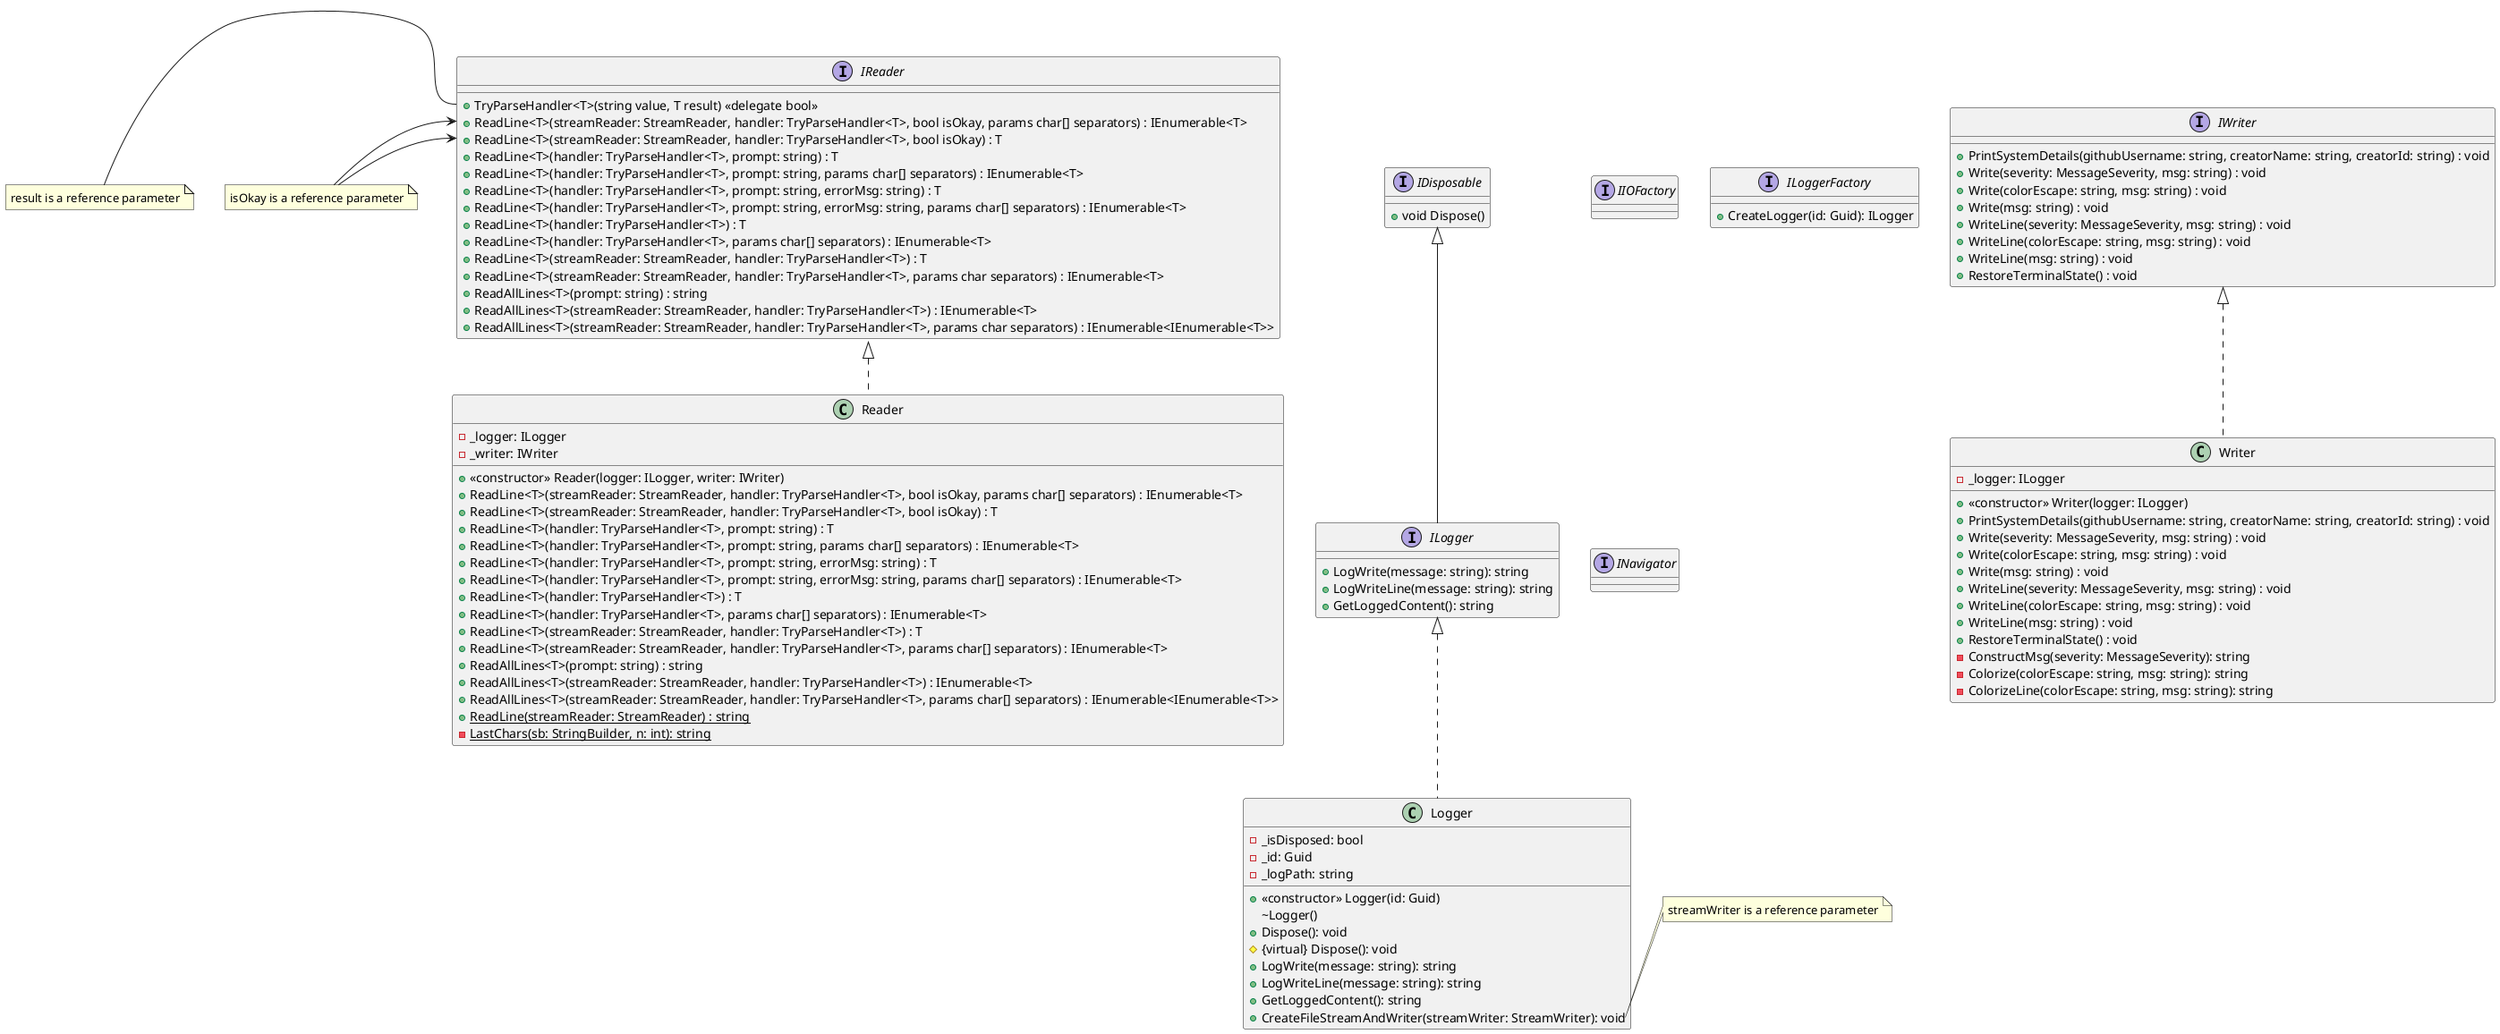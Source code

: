 @startuml IO

note "isOkay is a reference parameter" as BoolRefNote
note "result is a reference parameter" as TRefNote

interface IReader{
    +TryParseHandler<T>(string value, T result) <<delegate bool>>
    + ReadLine<T>(streamReader: StreamReader, handler: TryParseHandler<T>, bool isOkay, params char&#91;&#93; separators) : IEnumerable<T> 
    + ReadLine<T>(streamReader: StreamReader, handler: TryParseHandler<T>, bool isOkay) : T
    + ReadLine<T>(handler: TryParseHandler<T>, prompt: string) : T
    + ReadLine<T>(handler: TryParseHandler<T>, prompt: string, params char[] separators) : IEnumerable<T>
    + ReadLine<T>(handler: TryParseHandler<T>, prompt: string, errorMsg: string) : T
    + ReadLine<T>(handler: TryParseHandler<T>, prompt: string, errorMsg: string, params char[] separators) : IEnumerable<T>
    + ReadLine<T>(handler: TryParseHandler<T>) : T 
    + ReadLine<T>(handler: TryParseHandler<T>, params char[] separators) : IEnumerable<T> 
    + ReadLine<T>(streamReader: StreamReader, handler: TryParseHandler<T>) : T
    + ReadLine<T>(streamReader: StreamReader, handler: TryParseHandler<T>, params char separators) : IEnumerable<T>
    + ReadAllLines<T>(prompt: string) : string
    + ReadAllLines<T>(streamReader: StreamReader, handler: TryParseHandler<T>) : IEnumerable<T>
    + ReadAllLines<T>(streamReader: StreamReader, handler: TryParseHandler<T>, params char separators) : IEnumerable<IEnumerable<T>>
}
TRefNote <- "IReader::TryParseHandler<T>(string value, T result)"

BoolRefNote -> "IReader::ReadLine<T>(streamReader: StreamReader, handler: TryParseHandler<T>, bool isOkay, params char&#91;&#93; separators)"
BoolRefNote -> "IReader::ReadLine<T>(streamReader: StreamReader, handler: TryParseHandler<T>, bool isOkay)"
class Reader implements IReader{
    - _logger: ILogger
    - _writer: IWriter
    + <<constructor>> Reader(logger: ILogger, writer: IWriter)
    + ReadLine<T>(streamReader: StreamReader, handler: TryParseHandler<T>, bool isOkay, params char[] separators) : IEnumerable<T> 
    + ReadLine<T>(streamReader: StreamReader, handler: TryParseHandler<T>, bool isOkay) : T
    + ReadLine<T>(handler: TryParseHandler<T>, prompt: string) : T
    + ReadLine<T>(handler: TryParseHandler<T>, prompt: string, params char[] separators) : IEnumerable<T>
    + ReadLine<T>(handler: TryParseHandler<T>, prompt: string, errorMsg: string) : T
    + ReadLine<T>(handler: TryParseHandler<T>, prompt: string, errorMsg: string, params char[] separators) : IEnumerable<T>
    + ReadLine<T>(handler: TryParseHandler<T>) : T 
    + ReadLine<T>(handler: TryParseHandler<T>, params char[] separators) : IEnumerable<T> 
    + ReadLine<T>(streamReader: StreamReader, handler: TryParseHandler<T>) : T
    + ReadLine<T>(streamReader: StreamReader, handler: TryParseHandler<T>, params char[] separators) : IEnumerable<T>
    + ReadAllLines<T>(prompt: string) : string
    + ReadAllLines<T>(streamReader: StreamReader, handler: TryParseHandler<T>) : IEnumerable<T>
    + ReadAllLines<T>(streamReader: StreamReader, handler: TryParseHandler<T>, params char[] separators) : IEnumerable<IEnumerable<T>>
    {static} + ReadLine(streamReader: StreamReader) : string
    {static} - LastChars(sb: StringBuilder, n: int): string
}

interface IWriter{
    + PrintSystemDetails(githubUsername: string, creatorName: string, creatorId: string) : void
    + Write(severity: MessageSeverity, msg: string) : void
    + Write(colorEscape: string, msg: string) : void
    + Write(msg: string) : void
    + WriteLine(severity: MessageSeverity, msg: string) : void
    + WriteLine(colorEscape: string, msg: string) : void
    + WriteLine(msg: string) : void
    + RestoreTerminalState() : void
}

class Writer implements IWriter{
    -_logger: ILogger
    + <<constructor>> Writer(logger: ILogger)
    + PrintSystemDetails(githubUsername: string, creatorName: string, creatorId: string) : void
    + Write(severity: MessageSeverity, msg: string) : void
    + Write(colorEscape: string, msg: string) : void
    + Write(msg: string) : void
    + WriteLine(severity: MessageSeverity, msg: string) : void
    + WriteLine(colorEscape: string, msg: string) : void
    + WriteLine(msg: string) : void
    + RestoreTerminalState() : void
    - ConstructMsg(severity: MessageSeverity): string
    - Colorize(colorEscape: string, msg: string): string
    - ColorizeLine(colorEscape: string, msg: string): string
}

interface IIOFactory{

}

interface IDisposable {
    + void Dispose()
}

interface ILogger extends IDisposable{
    + LogWrite(message: string): string
    + LogWriteLine(message: string): string
    + GetLoggedContent(): string
}

class Logger implements ILogger{
    - _isDisposed: bool
    - _id: Guid
    - _logPath: string
    + <<constructor>> Logger(id: Guid)
    \~Logger()
    + Dispose(): void
    # {virtual} Dispose(): void
    + LogWrite(message: string): string
    + LogWriteLine(message: string): string
    + GetLoggedContent(): string
    + CreateFileStreamAndWriter(streamWriter: StreamWriter): void
}

note right of Logger::CreateFileStreamAndWriter
    streamWriter is a reference parameter
end note

interface ILoggerFactory{
    + CreateLogger(id: Guid): ILogger
}

interface INavigator{

}



@enduml